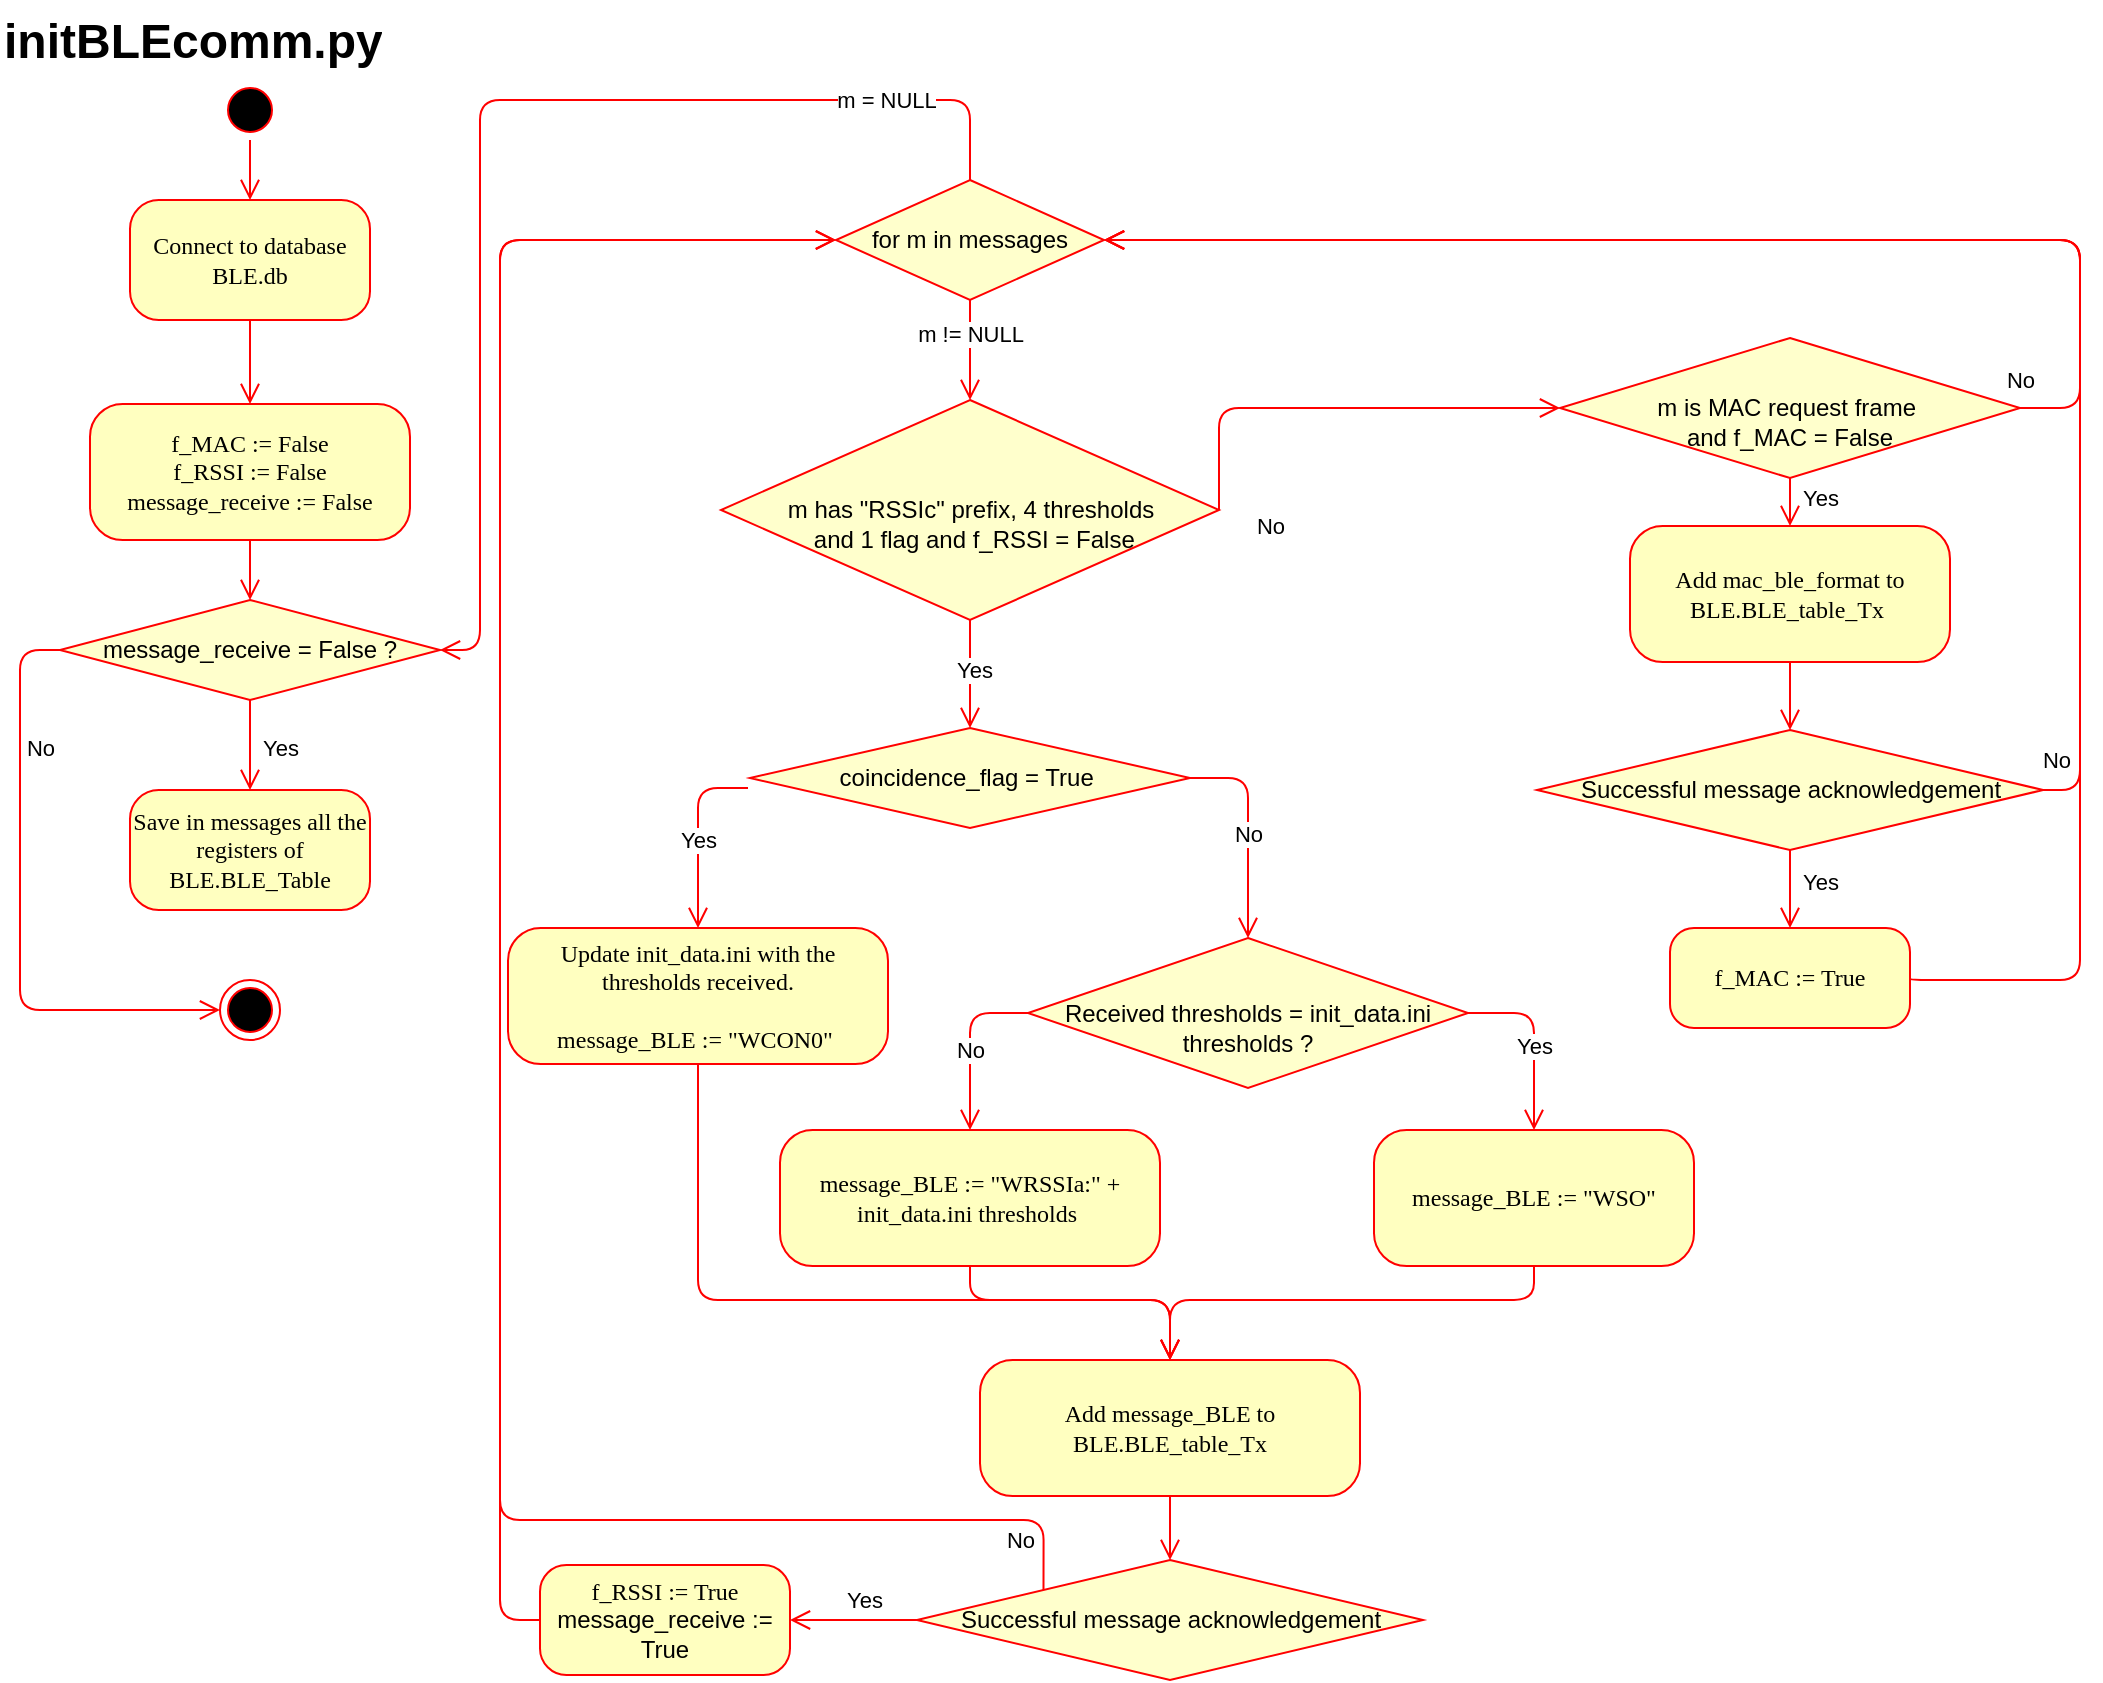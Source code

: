 <mxfile version="28.1.0">
  <diagram name="Page-1" id="58cdce13-f638-feb5-8d6f-7d28b1aa9fa0">
    <mxGraphModel dx="1620" dy="767" grid="1" gridSize="10" guides="1" tooltips="1" connect="1" arrows="1" fold="1" page="1" pageScale="1" pageWidth="1100" pageHeight="850" background="none" math="0" shadow="0">
      <root>
        <mxCell id="0" />
        <mxCell id="1" parent="0" />
        <mxCell id="382b91b5511bd0f7-1" value="" style="ellipse;html=1;shape=startState;fillColor=#000000;strokeColor=#ff0000;rounded=1;shadow=0;comic=0;labelBackgroundColor=none;fontFamily=Verdana;fontSize=12;fontColor=#000000;align=center;direction=south;" parent="1" vertex="1">
          <mxGeometry x="110" y="40" width="30" height="30" as="geometry" />
        </mxCell>
        <mxCell id="382b91b5511bd0f7-6" value="Connect to database BLE.db" style="rounded=1;whiteSpace=wrap;html=1;arcSize=24;fillColor=#ffffc0;strokeColor=#FF0000;shadow=0;comic=0;labelBackgroundColor=none;fontFamily=Verdana;fontSize=12;fontColor=#000000;align=center;" parent="1" vertex="1">
          <mxGeometry x="65" y="100" width="120" height="60" as="geometry" />
        </mxCell>
        <mxCell id="24f968d109e7d6b4-3" value="" style="ellipse;html=1;shape=endState;fillColor=#000000;strokeColor=#ff0000;rounded=1;shadow=0;comic=0;labelBackgroundColor=none;fontFamily=Verdana;fontSize=12;fontColor=#000000;align=center;" parent="1" vertex="1">
          <mxGeometry x="110" y="490" width="30" height="30" as="geometry" />
        </mxCell>
        <mxCell id="3cde6dad864a17aa-12" style="edgeStyle=elbowEdgeStyle;html=1;labelBackgroundColor=none;endArrow=open;endSize=8;strokeColor=#ff0000;fontFamily=Verdana;fontSize=12;align=left;entryX=0;entryY=0.5;entryDx=0;entryDy=0;" parent="1" source="hBEnvzYEh9CuPVGx5UaX-15" target="24f968d109e7d6b4-3" edge="1">
          <mxGeometry relative="1" as="geometry">
            <mxPoint y="350.0" as="sourcePoint" />
            <mxPoint x="95" y="550" as="targetPoint" />
            <Array as="points">
              <mxPoint x="10" y="440" />
            </Array>
          </mxGeometry>
        </mxCell>
        <mxCell id="hBEnvzYEh9CuPVGx5UaX-20" value="No" style="edgeLabel;html=1;align=center;verticalAlign=middle;resizable=0;points=[];" vertex="1" connectable="0" parent="3cde6dad864a17aa-12">
          <mxGeometry x="-0.546" relative="1" as="geometry">
            <mxPoint x="10" y="1" as="offset" />
          </mxGeometry>
        </mxCell>
        <mxCell id="-b5_aeEiTCpsvocbng9k-6" value="for m in messages" style="rhombus;whiteSpace=wrap;html=1;fillColor=#FFFFCC;strokeColor=#FF0000;" parent="1" vertex="1">
          <mxGeometry x="418" y="90" width="134" height="60" as="geometry" />
        </mxCell>
        <mxCell id="-b5_aeEiTCpsvocbng9k-25" value="&lt;h1 style=&quot;margin-top: 0px;&quot;&gt;initBLEcomm.py&lt;/h1&gt;" style="text;html=1;whiteSpace=wrap;overflow=hidden;rounded=0;" parent="1" vertex="1">
          <mxGeometry width="320" height="50" as="geometry" />
        </mxCell>
        <mxCell id="rV2Ys3GXxWUU0AGFriuB-3" style="edgeStyle=orthogonalEdgeStyle;html=1;labelBackgroundColor=none;endArrow=open;endSize=8;strokeColor=#ff0000;fontFamily=Verdana;fontSize=12;align=left;exitX=0.5;exitY=1;exitDx=0;exitDy=0;entryX=0.5;entryY=0;entryDx=0;entryDy=0;" parent="1" source="hBEnvzYEh9CuPVGx5UaX-8" target="hBEnvzYEh9CuPVGx5UaX-9" edge="1">
          <mxGeometry relative="1" as="geometry">
            <mxPoint x="412" y="252" as="sourcePoint" />
            <mxPoint x="411.522" y="292" as="targetPoint" />
          </mxGeometry>
        </mxCell>
        <mxCell id="hBEnvzYEh9CuPVGx5UaX-10" value="Yes" style="edgeLabel;html=1;align=center;verticalAlign=middle;resizable=0;points=[];" vertex="1" connectable="0" parent="rV2Ys3GXxWUU0AGFriuB-3">
          <mxGeometry x="-0.065" y="2" relative="1" as="geometry">
            <mxPoint as="offset" />
          </mxGeometry>
        </mxCell>
        <mxCell id="FOoScroTNqUPBx7kzsJf-6" style="edgeStyle=orthogonalEdgeStyle;html=1;labelBackgroundColor=none;endArrow=open;endSize=8;strokeColor=#ff0000;fontFamily=Verdana;fontSize=12;align=left;exitX=0.5;exitY=1;exitDx=0;exitDy=0;" parent="1" source="-b5_aeEiTCpsvocbng9k-6" target="hBEnvzYEh9CuPVGx5UaX-8" edge="1">
          <mxGeometry relative="1" as="geometry">
            <mxPoint x="408.5" y="252" as="sourcePoint" />
            <mxPoint x="541" y="212" as="targetPoint" />
          </mxGeometry>
        </mxCell>
        <mxCell id="hBEnvzYEh9CuPVGx5UaX-4" value="m != NULL" style="edgeLabel;html=1;align=center;verticalAlign=middle;resizable=0;points=[];" vertex="1" connectable="0" parent="FOoScroTNqUPBx7kzsJf-6">
          <mxGeometry x="-0.323" relative="1" as="geometry">
            <mxPoint as="offset" />
          </mxGeometry>
        </mxCell>
        <mxCell id="FOoScroTNqUPBx7kzsJf-9" style="edgeStyle=orthogonalEdgeStyle;html=1;labelBackgroundColor=none;endArrow=open;endSize=8;strokeColor=#ff0000;fontFamily=Verdana;fontSize=12;align=left;exitX=1;exitY=0.5;exitDx=0;exitDy=0;entryX=0.5;entryY=0;entryDx=0;entryDy=0;" parent="1" source="382b91b5511bd0f7-1" target="382b91b5511bd0f7-6" edge="1">
          <mxGeometry relative="1" as="geometry">
            <mxPoint x="89.5" y="167" as="sourcePoint" />
            <mxPoint x="155" y="235" as="targetPoint" />
          </mxGeometry>
        </mxCell>
        <mxCell id="hBEnvzYEh9CuPVGx5UaX-1" value="f_MAC := False&lt;div&gt;f_RSSI := False&lt;/div&gt;&lt;div&gt;message_receive := False&lt;/div&gt;" style="rounded=1;whiteSpace=wrap;html=1;arcSize=24;fillColor=#ffffc0;strokeColor=#FF0000;shadow=0;comic=0;labelBackgroundColor=none;fontFamily=Verdana;fontSize=12;fontColor=#000000;align=center;" vertex="1" parent="1">
          <mxGeometry x="45" y="202" width="160" height="68" as="geometry" />
        </mxCell>
        <mxCell id="hBEnvzYEh9CuPVGx5UaX-2" value="Save in messages all the registers of BLE.BLE_Table" style="rounded=1;whiteSpace=wrap;html=1;arcSize=24;fillColor=#ffffc0;strokeColor=#FF0000;shadow=0;comic=0;labelBackgroundColor=none;fontFamily=Verdana;fontSize=12;fontColor=#000000;align=center;" vertex="1" parent="1">
          <mxGeometry x="65" y="395" width="120" height="60" as="geometry" />
        </mxCell>
        <mxCell id="hBEnvzYEh9CuPVGx5UaX-6" style="edgeStyle=orthogonalEdgeStyle;html=1;labelBackgroundColor=none;endArrow=open;endSize=8;strokeColor=#ff0000;fontFamily=Verdana;fontSize=12;align=left;exitX=0.5;exitY=0;exitDx=0;exitDy=0;entryX=1;entryY=0.5;entryDx=0;entryDy=0;" edge="1" parent="1" source="-b5_aeEiTCpsvocbng9k-6" target="hBEnvzYEh9CuPVGx5UaX-15">
          <mxGeometry relative="1" as="geometry">
            <mxPoint x="499.5" y="9.99" as="sourcePoint" />
            <mxPoint x="185.0" y="324.99" as="targetPoint" />
            <Array as="points">
              <mxPoint x="485" y="50" />
              <mxPoint x="240" y="50" />
              <mxPoint x="240" y="325" />
            </Array>
          </mxGeometry>
        </mxCell>
        <mxCell id="hBEnvzYEh9CuPVGx5UaX-7" value="m = NULL" style="edgeLabel;html=1;align=center;verticalAlign=middle;resizable=0;points=[];" vertex="1" connectable="0" parent="hBEnvzYEh9CuPVGx5UaX-6">
          <mxGeometry x="-0.823" y="2" relative="1" as="geometry">
            <mxPoint x="-31" y="-2" as="offset" />
          </mxGeometry>
        </mxCell>
        <mxCell id="hBEnvzYEh9CuPVGx5UaX-8" value="&lt;div&gt;&lt;span style=&quot;background-color: transparent; color: light-dark(rgb(0, 0, 0), rgb(255, 255, 255));&quot;&gt;&lt;br&gt;&lt;/span&gt;&lt;/div&gt;&lt;div&gt;&lt;span style=&quot;background-color: transparent; color: light-dark(rgb(0, 0, 0), rgb(255, 255, 255));&quot;&gt;m has &quot;RSSIc&quot; prefix, 4 thresholds&lt;/span&gt;&lt;/div&gt;&lt;div&gt;&amp;nbsp;and 1 flag and f_RSSI = False&lt;/div&gt;" style="rhombus;whiteSpace=wrap;html=1;fillColor=#FFFFCC;strokeColor=#FF0000;" vertex="1" parent="1">
          <mxGeometry x="360.5" y="200" width="249" height="110" as="geometry" />
        </mxCell>
        <mxCell id="hBEnvzYEh9CuPVGx5UaX-9" value="coincidence_flag = True&amp;nbsp;" style="rhombus;whiteSpace=wrap;html=1;fillColor=#FFFFCC;strokeColor=#FF0000;" vertex="1" parent="1">
          <mxGeometry x="375" y="364" width="220" height="50" as="geometry" />
        </mxCell>
        <mxCell id="hBEnvzYEh9CuPVGx5UaX-11" value="&lt;div&gt;&lt;span style=&quot;background-color: transparent; color: light-dark(rgb(0, 0, 0), rgb(255, 255, 255));&quot;&gt;&lt;br&gt;&lt;/span&gt;&lt;/div&gt;&lt;div&gt;&lt;span style=&quot;background-color: transparent; color: light-dark(rgb(0, 0, 0), rgb(255, 255, 255));&quot;&gt;m is MAC request frame&amp;nbsp;&lt;/span&gt;&lt;/div&gt;&lt;div&gt;and f_MAC = False&lt;/div&gt;" style="rhombus;whiteSpace=wrap;html=1;fillColor=#FFFFCC;strokeColor=#FF0000;" vertex="1" parent="1">
          <mxGeometry x="780" y="169" width="230" height="70" as="geometry" />
        </mxCell>
        <mxCell id="hBEnvzYEh9CuPVGx5UaX-12" style="edgeStyle=orthogonalEdgeStyle;html=1;labelBackgroundColor=none;endArrow=open;endSize=8;strokeColor=#ff0000;fontFamily=Verdana;fontSize=12;align=left;exitX=1;exitY=0.5;exitDx=0;exitDy=0;entryX=0;entryY=0.5;entryDx=0;entryDy=0;" edge="1" parent="1" source="hBEnvzYEh9CuPVGx5UaX-8" target="hBEnvzYEh9CuPVGx5UaX-11">
          <mxGeometry relative="1" as="geometry">
            <mxPoint x="740" y="270" as="sourcePoint" />
            <mxPoint x="740" y="315" as="targetPoint" />
            <Array as="points">
              <mxPoint x="610" y="204" />
            </Array>
          </mxGeometry>
        </mxCell>
        <mxCell id="hBEnvzYEh9CuPVGx5UaX-13" value="No" style="edgeLabel;html=1;align=center;verticalAlign=middle;resizable=0;points=[];" vertex="1" connectable="0" parent="hBEnvzYEh9CuPVGx5UaX-12">
          <mxGeometry x="-0.065" y="2" relative="1" as="geometry">
            <mxPoint x="-27" y="61" as="offset" />
          </mxGeometry>
        </mxCell>
        <mxCell id="hBEnvzYEh9CuPVGx5UaX-15" value="message_receive = False ?" style="rhombus;whiteSpace=wrap;html=1;fillColor=#FFFFCC;strokeColor=#FF0000;" vertex="1" parent="1">
          <mxGeometry x="30" y="300" width="190" height="50" as="geometry" />
        </mxCell>
        <mxCell id="hBEnvzYEh9CuPVGx5UaX-16" style="edgeStyle=orthogonalEdgeStyle;html=1;labelBackgroundColor=none;endArrow=open;endSize=8;strokeColor=#ff0000;fontFamily=Verdana;fontSize=12;align=left;exitX=0.5;exitY=1;exitDx=0;exitDy=0;entryX=0.5;entryY=0;entryDx=0;entryDy=0;" edge="1" parent="1" source="hBEnvzYEh9CuPVGx5UaX-1" target="hBEnvzYEh9CuPVGx5UaX-15">
          <mxGeometry relative="1" as="geometry">
            <mxPoint x="210" y="360" as="sourcePoint" />
            <mxPoint x="210" y="402" as="targetPoint" />
            <Array as="points">
              <mxPoint x="125" y="280" />
              <mxPoint x="125" y="280" />
            </Array>
          </mxGeometry>
        </mxCell>
        <mxCell id="hBEnvzYEh9CuPVGx5UaX-17" style="edgeStyle=orthogonalEdgeStyle;html=1;labelBackgroundColor=none;endArrow=open;endSize=8;strokeColor=#ff0000;fontFamily=Verdana;fontSize=12;align=left;exitX=0.5;exitY=1;exitDx=0;exitDy=0;entryX=0.5;entryY=0;entryDx=0;entryDy=0;" edge="1" parent="1" source="382b91b5511bd0f7-6" target="hBEnvzYEh9CuPVGx5UaX-1">
          <mxGeometry relative="1" as="geometry">
            <mxPoint x="240" y="90" as="sourcePoint" />
            <mxPoint x="240" y="120" as="targetPoint" />
          </mxGeometry>
        </mxCell>
        <mxCell id="hBEnvzYEh9CuPVGx5UaX-18" style="edgeStyle=orthogonalEdgeStyle;html=1;labelBackgroundColor=none;endArrow=open;endSize=8;strokeColor=#ff0000;fontFamily=Verdana;fontSize=12;align=left;exitX=0.5;exitY=1;exitDx=0;exitDy=0;entryX=0.5;entryY=0;entryDx=0;entryDy=0;" edge="1" parent="1" source="hBEnvzYEh9CuPVGx5UaX-15" target="hBEnvzYEh9CuPVGx5UaX-2">
          <mxGeometry relative="1" as="geometry">
            <mxPoint x="300" y="310" as="sourcePoint" />
            <mxPoint x="300" y="340" as="targetPoint" />
            <Array as="points">
              <mxPoint x="125" y="360" />
              <mxPoint x="125" y="360" />
            </Array>
          </mxGeometry>
        </mxCell>
        <mxCell id="hBEnvzYEh9CuPVGx5UaX-19" value="Yes" style="edgeLabel;html=1;align=center;verticalAlign=middle;resizable=0;points=[];" vertex="1" connectable="0" parent="hBEnvzYEh9CuPVGx5UaX-18">
          <mxGeometry x="0.068" y="3" relative="1" as="geometry">
            <mxPoint x="12" as="offset" />
          </mxGeometry>
        </mxCell>
        <mxCell id="hBEnvzYEh9CuPVGx5UaX-22" value="Update init_data.ini with the thresholds received.&lt;div&gt;&lt;br&gt;&lt;/div&gt;&lt;div&gt;message_BLE := &quot;WCON0&quot;&amp;nbsp;&lt;/div&gt;" style="rounded=1;whiteSpace=wrap;html=1;arcSize=24;fillColor=#ffffc0;strokeColor=#FF0000;shadow=0;comic=0;labelBackgroundColor=none;fontFamily=Verdana;fontSize=12;fontColor=#000000;align=center;" vertex="1" parent="1">
          <mxGeometry x="254" y="464" width="190" height="68" as="geometry" />
        </mxCell>
        <mxCell id="hBEnvzYEh9CuPVGx5UaX-23" style="edgeStyle=orthogonalEdgeStyle;html=1;labelBackgroundColor=none;endArrow=open;endSize=8;strokeColor=#ff0000;fontFamily=Verdana;fontSize=12;align=left;entryX=0.5;entryY=0;entryDx=0;entryDy=0;" edge="1" parent="1" target="hBEnvzYEh9CuPVGx5UaX-22">
          <mxGeometry relative="1" as="geometry">
            <mxPoint x="374" y="394" as="sourcePoint" />
            <mxPoint x="684" y="429" as="targetPoint" />
            <Array as="points">
              <mxPoint x="349" y="394" />
            </Array>
          </mxGeometry>
        </mxCell>
        <mxCell id="hBEnvzYEh9CuPVGx5UaX-24" value="Yes" style="edgeLabel;html=1;align=center;verticalAlign=middle;resizable=0;points=[];" vertex="1" connectable="0" parent="hBEnvzYEh9CuPVGx5UaX-23">
          <mxGeometry x="-0.065" y="2" relative="1" as="geometry">
            <mxPoint x="-2" y="6" as="offset" />
          </mxGeometry>
        </mxCell>
        <mxCell id="hBEnvzYEh9CuPVGx5UaX-26" value="&lt;div&gt;&lt;br&gt;&lt;/div&gt;Received thresholds = init_data.ini thresholds ?" style="rhombus;whiteSpace=wrap;html=1;fillColor=#FFFFCC;strokeColor=#FF0000;" vertex="1" parent="1">
          <mxGeometry x="514" y="469" width="220" height="75" as="geometry" />
        </mxCell>
        <mxCell id="hBEnvzYEh9CuPVGx5UaX-27" style="edgeStyle=orthogonalEdgeStyle;html=1;labelBackgroundColor=none;endArrow=open;endSize=8;strokeColor=#ff0000;fontFamily=Verdana;fontSize=12;align=left;entryX=0.5;entryY=0;entryDx=0;entryDy=0;exitX=1;exitY=0.5;exitDx=0;exitDy=0;" edge="1" parent="1" source="hBEnvzYEh9CuPVGx5UaX-9" target="hBEnvzYEh9CuPVGx5UaX-26">
          <mxGeometry relative="1" as="geometry">
            <mxPoint x="669" y="334" as="sourcePoint" />
            <mxPoint x="644" y="404" as="targetPoint" />
            <Array as="points">
              <mxPoint x="624" y="389" />
            </Array>
          </mxGeometry>
        </mxCell>
        <mxCell id="hBEnvzYEh9CuPVGx5UaX-28" value="No" style="edgeLabel;html=1;align=center;verticalAlign=middle;resizable=0;points=[];" vertex="1" connectable="0" parent="hBEnvzYEh9CuPVGx5UaX-27">
          <mxGeometry x="-0.065" y="2" relative="1" as="geometry">
            <mxPoint x="-2" y="6" as="offset" />
          </mxGeometry>
        </mxCell>
        <mxCell id="hBEnvzYEh9CuPVGx5UaX-29" value="&lt;div&gt;&lt;span style=&quot;background-color: transparent; color: light-dark(rgb(0, 0, 0), rgb(237, 237, 237));&quot;&gt;message_BLE := &quot;WRSSIa:&quot; + init_data.ini thresholds&amp;nbsp;&lt;/span&gt;&lt;/div&gt;" style="rounded=1;whiteSpace=wrap;html=1;arcSize=24;fillColor=#ffffc0;strokeColor=#FF0000;shadow=0;comic=0;labelBackgroundColor=none;fontFamily=Verdana;fontSize=12;fontColor=#000000;align=center;" vertex="1" parent="1">
          <mxGeometry x="390" y="565" width="190" height="68" as="geometry" />
        </mxCell>
        <mxCell id="hBEnvzYEh9CuPVGx5UaX-30" style="edgeStyle=orthogonalEdgeStyle;html=1;labelBackgroundColor=none;endArrow=open;endSize=8;strokeColor=#ff0000;fontFamily=Verdana;fontSize=12;align=left;entryX=0.5;entryY=0;entryDx=0;entryDy=0;exitX=0;exitY=0.5;exitDx=0;exitDy=0;" edge="1" parent="1" source="hBEnvzYEh9CuPVGx5UaX-26" target="hBEnvzYEh9CuPVGx5UaX-29">
          <mxGeometry relative="1" as="geometry">
            <mxPoint x="754" y="424" as="sourcePoint" />
            <mxPoint x="783" y="504" as="targetPoint" />
            <Array as="points">
              <mxPoint x="485" y="506" />
            </Array>
          </mxGeometry>
        </mxCell>
        <mxCell id="hBEnvzYEh9CuPVGx5UaX-31" value="No" style="edgeLabel;html=1;align=center;verticalAlign=middle;resizable=0;points=[];" vertex="1" connectable="0" parent="hBEnvzYEh9CuPVGx5UaX-30">
          <mxGeometry x="-0.065" y="2" relative="1" as="geometry">
            <mxPoint x="-2" y="6" as="offset" />
          </mxGeometry>
        </mxCell>
        <mxCell id="hBEnvzYEh9CuPVGx5UaX-32" value="&lt;div&gt;&lt;span style=&quot;background-color: transparent; color: light-dark(rgb(0, 0, 0), rgb(237, 237, 237));&quot;&gt;message_BLE := &quot;WSO&quot;&lt;/span&gt;&lt;/div&gt;" style="rounded=1;whiteSpace=wrap;html=1;arcSize=24;fillColor=#ffffc0;strokeColor=#FF0000;shadow=0;comic=0;labelBackgroundColor=none;fontFamily=Verdana;fontSize=12;fontColor=#000000;align=center;" vertex="1" parent="1">
          <mxGeometry x="687" y="565" width="160" height="68" as="geometry" />
        </mxCell>
        <mxCell id="hBEnvzYEh9CuPVGx5UaX-33" style="edgeStyle=orthogonalEdgeStyle;html=1;labelBackgroundColor=none;endArrow=open;endSize=8;strokeColor=#ff0000;fontFamily=Verdana;fontSize=12;align=left;entryX=0.5;entryY=0;entryDx=0;entryDy=0;exitX=1;exitY=0.5;exitDx=0;exitDy=0;" edge="1" parent="1" source="hBEnvzYEh9CuPVGx5UaX-26" target="hBEnvzYEh9CuPVGx5UaX-32">
          <mxGeometry relative="1" as="geometry">
            <mxPoint x="633" y="555" as="sourcePoint" />
            <mxPoint x="604" y="613" as="targetPoint" />
            <Array as="points">
              <mxPoint x="767" y="507" />
            </Array>
          </mxGeometry>
        </mxCell>
        <mxCell id="hBEnvzYEh9CuPVGx5UaX-34" value="Yes" style="edgeLabel;html=1;align=center;verticalAlign=middle;resizable=0;points=[];" vertex="1" connectable="0" parent="hBEnvzYEh9CuPVGx5UaX-33">
          <mxGeometry x="-0.065" y="2" relative="1" as="geometry">
            <mxPoint x="-2" y="6" as="offset" />
          </mxGeometry>
        </mxCell>
        <mxCell id="hBEnvzYEh9CuPVGx5UaX-35" value="&lt;div&gt;&lt;span style=&quot;background-color: transparent; color: light-dark(rgb(0, 0, 0), rgb(237, 237, 237));&quot;&gt;Add message_BLE to BLE.BLE_table_Tx&lt;/span&gt;&lt;/div&gt;" style="rounded=1;whiteSpace=wrap;html=1;arcSize=24;fillColor=#ffffc0;strokeColor=#FF0000;shadow=0;comic=0;labelBackgroundColor=none;fontFamily=Verdana;fontSize=12;fontColor=#000000;align=center;" vertex="1" parent="1">
          <mxGeometry x="490" y="680" width="190" height="68" as="geometry" />
        </mxCell>
        <mxCell id="hBEnvzYEh9CuPVGx5UaX-36" style="edgeStyle=orthogonalEdgeStyle;html=1;labelBackgroundColor=none;endArrow=open;endSize=8;strokeColor=#ff0000;fontFamily=Verdana;fontSize=12;align=left;entryX=0.5;entryY=0;entryDx=0;entryDy=0;exitX=0.5;exitY=1;exitDx=0;exitDy=0;" edge="1" parent="1" source="hBEnvzYEh9CuPVGx5UaX-22" target="hBEnvzYEh9CuPVGx5UaX-35">
          <mxGeometry relative="1" as="geometry">
            <mxPoint x="344" y="543" as="sourcePoint" />
            <mxPoint x="485" y="773" as="targetPoint" />
            <Array as="points">
              <mxPoint x="349" y="650" />
              <mxPoint x="585" y="650" />
            </Array>
          </mxGeometry>
        </mxCell>
        <mxCell id="hBEnvzYEh9CuPVGx5UaX-38" style="edgeStyle=orthogonalEdgeStyle;html=1;labelBackgroundColor=none;endArrow=open;endSize=8;strokeColor=#ff0000;fontFamily=Verdana;fontSize=12;align=left;entryX=0.5;entryY=0;entryDx=0;entryDy=0;exitX=0.5;exitY=1;exitDx=0;exitDy=0;" edge="1" parent="1" source="hBEnvzYEh9CuPVGx5UaX-29" target="hBEnvzYEh9CuPVGx5UaX-35">
          <mxGeometry relative="1" as="geometry">
            <mxPoint x="564" y="643" as="sourcePoint" />
            <mxPoint x="485" y="773" as="targetPoint" />
            <Array as="points">
              <mxPoint x="485" y="650" />
              <mxPoint x="585" y="650" />
            </Array>
          </mxGeometry>
        </mxCell>
        <mxCell id="hBEnvzYEh9CuPVGx5UaX-39" style="edgeStyle=orthogonalEdgeStyle;html=1;labelBackgroundColor=none;endArrow=open;endSize=8;strokeColor=#ff0000;fontFamily=Verdana;fontSize=12;align=left;entryX=0.5;entryY=0;entryDx=0;entryDy=0;exitX=0.5;exitY=1;exitDx=0;exitDy=0;" edge="1" parent="1" source="hBEnvzYEh9CuPVGx5UaX-32" target="hBEnvzYEh9CuPVGx5UaX-35">
          <mxGeometry relative="1" as="geometry">
            <mxPoint x="644" y="643" as="sourcePoint" />
            <mxPoint x="485" y="773" as="targetPoint" />
            <Array as="points">
              <mxPoint x="767" y="650" />
              <mxPoint x="585" y="650" />
            </Array>
          </mxGeometry>
        </mxCell>
        <mxCell id="hBEnvzYEh9CuPVGx5UaX-40" value="&lt;div&gt;&lt;span style=&quot;background-color: transparent; color: light-dark(rgb(0, 0, 0), rgb(237, 237, 237));&quot;&gt;f_RSSI := True&lt;/span&gt;&lt;/div&gt;&lt;div&gt;&lt;span style=&quot;font-family: Helvetica;&quot;&gt;message_receive :=&lt;/span&gt;&lt;span style=&quot;background-color: transparent; color: light-dark(rgb(0, 0, 0), rgb(237, 237, 237));&quot;&gt;&lt;/span&gt;&lt;/div&gt;&lt;div&gt;&lt;span style=&quot;font-family: Helvetica;&quot;&gt;True&lt;/span&gt;&lt;/div&gt;" style="rounded=1;whiteSpace=wrap;html=1;arcSize=24;fillColor=#ffffc0;strokeColor=#FF0000;shadow=0;comic=0;labelBackgroundColor=none;fontFamily=Verdana;fontSize=12;fontColor=#000000;align=center;" vertex="1" parent="1">
          <mxGeometry x="270" y="782.5" width="125" height="55" as="geometry" />
        </mxCell>
        <mxCell id="hBEnvzYEh9CuPVGx5UaX-42" style="edgeStyle=orthogonalEdgeStyle;html=1;labelBackgroundColor=none;endArrow=open;endSize=8;strokeColor=#ff0000;fontFamily=Verdana;fontSize=12;align=left;entryX=0;entryY=0.5;entryDx=0;entryDy=0;exitX=0;exitY=0.5;exitDx=0;exitDy=0;" edge="1" parent="1" source="hBEnvzYEh9CuPVGx5UaX-40" target="-b5_aeEiTCpsvocbng9k-6">
          <mxGeometry relative="1" as="geometry">
            <mxPoint x="1042" y="710" as="sourcePoint" />
            <mxPoint x="760" y="771" as="targetPoint" />
            <Array as="points">
              <mxPoint x="250" y="810" />
              <mxPoint x="250" y="120" />
            </Array>
          </mxGeometry>
        </mxCell>
        <mxCell id="hBEnvzYEh9CuPVGx5UaX-43" value="Add mac_ble_format to BLE.BLE_table_Tx&amp;nbsp;" style="rounded=1;whiteSpace=wrap;html=1;arcSize=24;fillColor=#ffffc0;strokeColor=#FF0000;shadow=0;comic=0;labelBackgroundColor=none;fontFamily=Verdana;fontSize=12;fontColor=#000000;align=center;" vertex="1" parent="1">
          <mxGeometry x="815" y="263" width="160" height="68" as="geometry" />
        </mxCell>
        <mxCell id="hBEnvzYEh9CuPVGx5UaX-44" value="f_MAC := True" style="rounded=1;whiteSpace=wrap;html=1;arcSize=24;fillColor=#ffffc0;strokeColor=#FF0000;shadow=0;comic=0;labelBackgroundColor=none;fontFamily=Verdana;fontSize=12;fontColor=#000000;align=center;" vertex="1" parent="1">
          <mxGeometry x="835" y="464" width="120" height="50" as="geometry" />
        </mxCell>
        <mxCell id="hBEnvzYEh9CuPVGx5UaX-46" style="edgeStyle=orthogonalEdgeStyle;html=1;labelBackgroundColor=none;endArrow=open;endSize=8;strokeColor=#ff0000;fontFamily=Verdana;fontSize=12;align=left;exitX=0.5;exitY=1;exitDx=0;exitDy=0;entryX=0.5;entryY=0;entryDx=0;entryDy=0;" edge="1" parent="1" source="hBEnvzYEh9CuPVGx5UaX-11" target="hBEnvzYEh9CuPVGx5UaX-43">
          <mxGeometry relative="1" as="geometry">
            <mxPoint x="766" y="190" as="sourcePoint" />
            <mxPoint x="766" y="220" as="targetPoint" />
          </mxGeometry>
        </mxCell>
        <mxCell id="hBEnvzYEh9CuPVGx5UaX-49" value="Yes" style="edgeLabel;html=1;align=center;verticalAlign=middle;resizable=0;points=[];" vertex="1" connectable="0" parent="hBEnvzYEh9CuPVGx5UaX-46">
          <mxGeometry x="-0.192" y="-2" relative="1" as="geometry">
            <mxPoint x="17" as="offset" />
          </mxGeometry>
        </mxCell>
        <mxCell id="hBEnvzYEh9CuPVGx5UaX-50" style="edgeStyle=orthogonalEdgeStyle;html=1;labelBackgroundColor=none;endArrow=open;endSize=8;strokeColor=#ff0000;fontFamily=Verdana;fontSize=12;align=left;exitX=1;exitY=0.5;exitDx=0;exitDy=0;entryX=1;entryY=0.5;entryDx=0;entryDy=0;" edge="1" parent="1" source="hBEnvzYEh9CuPVGx5UaX-11" target="-b5_aeEiTCpsvocbng9k-6">
          <mxGeometry relative="1" as="geometry">
            <mxPoint x="830" y="170" as="sourcePoint" />
            <mxPoint x="1000" y="70" as="targetPoint" />
            <Array as="points">
              <mxPoint x="1040" y="204" />
              <mxPoint x="1040" y="120" />
            </Array>
          </mxGeometry>
        </mxCell>
        <mxCell id="hBEnvzYEh9CuPVGx5UaX-51" value="No" style="edgeLabel;html=1;align=center;verticalAlign=middle;resizable=0;points=[];" vertex="1" connectable="0" parent="hBEnvzYEh9CuPVGx5UaX-50">
          <mxGeometry x="-0.065" y="2" relative="1" as="geometry">
            <mxPoint x="137" y="68" as="offset" />
          </mxGeometry>
        </mxCell>
        <mxCell id="hBEnvzYEh9CuPVGx5UaX-52" style="edgeStyle=orthogonalEdgeStyle;html=1;labelBackgroundColor=none;endArrow=open;endSize=8;strokeColor=#ff0000;fontFamily=Verdana;fontSize=12;align=left;exitX=0.5;exitY=1;exitDx=0;exitDy=0;entryX=0.5;entryY=0;entryDx=0;entryDy=0;" edge="1" parent="1" source="hBEnvzYEh9CuPVGx5UaX-43" target="hBEnvzYEh9CuPVGx5UaX-62">
          <mxGeometry relative="1" as="geometry">
            <mxPoint x="1020" y="330" as="sourcePoint" />
            <mxPoint x="1020" y="354" as="targetPoint" />
          </mxGeometry>
        </mxCell>
        <mxCell id="hBEnvzYEh9CuPVGx5UaX-54" style="edgeStyle=orthogonalEdgeStyle;html=1;labelBackgroundColor=none;endArrow=open;endSize=8;strokeColor=#ff0000;fontFamily=Verdana;fontSize=12;align=left;exitX=1;exitY=0.5;exitDx=0;exitDy=0;entryX=1;entryY=0.5;entryDx=0;entryDy=0;" edge="1" parent="1" source="hBEnvzYEh9CuPVGx5UaX-44" target="-b5_aeEiTCpsvocbng9k-6">
          <mxGeometry relative="1" as="geometry">
            <mxPoint x="1558" y="334" as="sourcePoint" />
            <mxPoint x="1100" y="250" as="targetPoint" />
            <Array as="points">
              <mxPoint x="1040" y="490" />
              <mxPoint x="1040" y="120" />
            </Array>
          </mxGeometry>
        </mxCell>
        <mxCell id="hBEnvzYEh9CuPVGx5UaX-56" value="Successful message acknowledgement" style="rhombus;whiteSpace=wrap;html=1;fillColor=#FFFFCC;strokeColor=#FF0000;" vertex="1" parent="1">
          <mxGeometry x="458.5" y="780" width="253" height="60" as="geometry" />
        </mxCell>
        <mxCell id="hBEnvzYEh9CuPVGx5UaX-57" style="edgeStyle=orthogonalEdgeStyle;html=1;labelBackgroundColor=none;endArrow=open;endSize=8;strokeColor=#ff0000;fontFamily=Verdana;fontSize=12;align=left;entryX=0.5;entryY=0;entryDx=0;entryDy=0;exitX=0.5;exitY=1;exitDx=0;exitDy=0;" edge="1" parent="1" source="hBEnvzYEh9CuPVGx5UaX-35" target="hBEnvzYEh9CuPVGx5UaX-56">
          <mxGeometry relative="1" as="geometry">
            <mxPoint x="1022" y="730" as="sourcePoint" />
            <mxPoint x="740" y="777" as="targetPoint" />
            <Array as="points">
              <mxPoint x="585" y="770" />
              <mxPoint x="585" y="770" />
            </Array>
          </mxGeometry>
        </mxCell>
        <mxCell id="hBEnvzYEh9CuPVGx5UaX-59" style="edgeStyle=orthogonalEdgeStyle;html=1;labelBackgroundColor=none;endArrow=open;endSize=8;strokeColor=#ff0000;fontFamily=Verdana;fontSize=12;align=left;entryX=1;entryY=0.5;entryDx=0;entryDy=0;exitX=0;exitY=0.5;exitDx=0;exitDy=0;" edge="1" parent="1" source="hBEnvzYEh9CuPVGx5UaX-56" target="hBEnvzYEh9CuPVGx5UaX-40">
          <mxGeometry relative="1" as="geometry">
            <mxPoint x="820" y="820" as="sourcePoint" />
            <mxPoint x="885" y="852" as="targetPoint" />
            <Array as="points">
              <mxPoint x="420" y="810" />
              <mxPoint x="420" y="810" />
            </Array>
          </mxGeometry>
        </mxCell>
        <mxCell id="hBEnvzYEh9CuPVGx5UaX-60" value="Yes" style="edgeLabel;html=1;align=center;verticalAlign=middle;resizable=0;points=[];" vertex="1" connectable="0" parent="hBEnvzYEh9CuPVGx5UaX-59">
          <mxGeometry x="-0.151" y="1" relative="1" as="geometry">
            <mxPoint y="-11" as="offset" />
          </mxGeometry>
        </mxCell>
        <mxCell id="hBEnvzYEh9CuPVGx5UaX-62" value="Successful message acknowledgement" style="rhombus;whiteSpace=wrap;html=1;fillColor=#FFFFCC;strokeColor=#FF0000;" vertex="1" parent="1">
          <mxGeometry x="768.5" y="365" width="253" height="60" as="geometry" />
        </mxCell>
        <mxCell id="hBEnvzYEh9CuPVGx5UaX-63" style="edgeStyle=orthogonalEdgeStyle;html=1;labelBackgroundColor=none;endArrow=open;endSize=8;strokeColor=#ff0000;fontFamily=Verdana;fontSize=12;align=left;exitX=0.5;exitY=1;exitDx=0;exitDy=0;entryX=0.5;entryY=0;entryDx=0;entryDy=0;" edge="1" parent="1" source="hBEnvzYEh9CuPVGx5UaX-62" target="hBEnvzYEh9CuPVGx5UaX-44">
          <mxGeometry relative="1" as="geometry">
            <mxPoint x="1050" y="380" as="sourcePoint" />
            <mxPoint x="1050" y="414" as="targetPoint" />
          </mxGeometry>
        </mxCell>
        <mxCell id="hBEnvzYEh9CuPVGx5UaX-64" value="Yes" style="edgeLabel;html=1;align=center;verticalAlign=middle;resizable=0;points=[];" vertex="1" connectable="0" parent="hBEnvzYEh9CuPVGx5UaX-63">
          <mxGeometry x="-0.204" y="2" relative="1" as="geometry">
            <mxPoint x="13" as="offset" />
          </mxGeometry>
        </mxCell>
        <mxCell id="hBEnvzYEh9CuPVGx5UaX-65" style="edgeStyle=orthogonalEdgeStyle;html=1;labelBackgroundColor=none;endArrow=open;endSize=8;strokeColor=#ff0000;fontFamily=Verdana;fontSize=12;align=left;entryX=0;entryY=0.5;entryDx=0;entryDy=0;exitX=0;exitY=0;exitDx=0;exitDy=0;" edge="1" parent="1" source="hBEnvzYEh9CuPVGx5UaX-56" target="-b5_aeEiTCpsvocbng9k-6">
          <mxGeometry relative="1" as="geometry">
            <mxPoint x="530" y="1090" as="sourcePoint" />
            <mxPoint x="648" y="640" as="targetPoint" />
            <Array as="points">
              <mxPoint x="522" y="760" />
              <mxPoint x="250" y="760" />
              <mxPoint x="250" y="120" />
            </Array>
          </mxGeometry>
        </mxCell>
        <mxCell id="hBEnvzYEh9CuPVGx5UaX-66" value="No" style="edgeLabel;html=1;align=center;verticalAlign=middle;resizable=0;points=[];" vertex="1" connectable="0" parent="hBEnvzYEh9CuPVGx5UaX-65">
          <mxGeometry x="-0.886" y="-3" relative="1" as="geometry">
            <mxPoint x="16" y="13" as="offset" />
          </mxGeometry>
        </mxCell>
        <mxCell id="hBEnvzYEh9CuPVGx5UaX-67" style="edgeStyle=orthogonalEdgeStyle;html=1;labelBackgroundColor=none;endArrow=open;endSize=8;strokeColor=#ff0000;fontFamily=Verdana;fontSize=12;align=left;exitX=1;exitY=0.5;exitDx=0;exitDy=0;entryX=1;entryY=0.5;entryDx=0;entryDy=0;" edge="1" parent="1" source="hBEnvzYEh9CuPVGx5UaX-62" target="-b5_aeEiTCpsvocbng9k-6">
          <mxGeometry relative="1" as="geometry">
            <mxPoint x="1523" y="699" as="sourcePoint" />
            <mxPoint x="1120" y="330" as="targetPoint" />
            <Array as="points">
              <mxPoint x="1040" y="395" />
              <mxPoint x="1040" y="120" />
            </Array>
          </mxGeometry>
        </mxCell>
        <mxCell id="hBEnvzYEh9CuPVGx5UaX-68" value="No" style="edgeLabel;html=1;align=center;verticalAlign=middle;resizable=0;points=[];" vertex="1" connectable="0" parent="hBEnvzYEh9CuPVGx5UaX-67">
          <mxGeometry x="-0.983" relative="1" as="geometry">
            <mxPoint y="-15" as="offset" />
          </mxGeometry>
        </mxCell>
      </root>
    </mxGraphModel>
  </diagram>
</mxfile>
